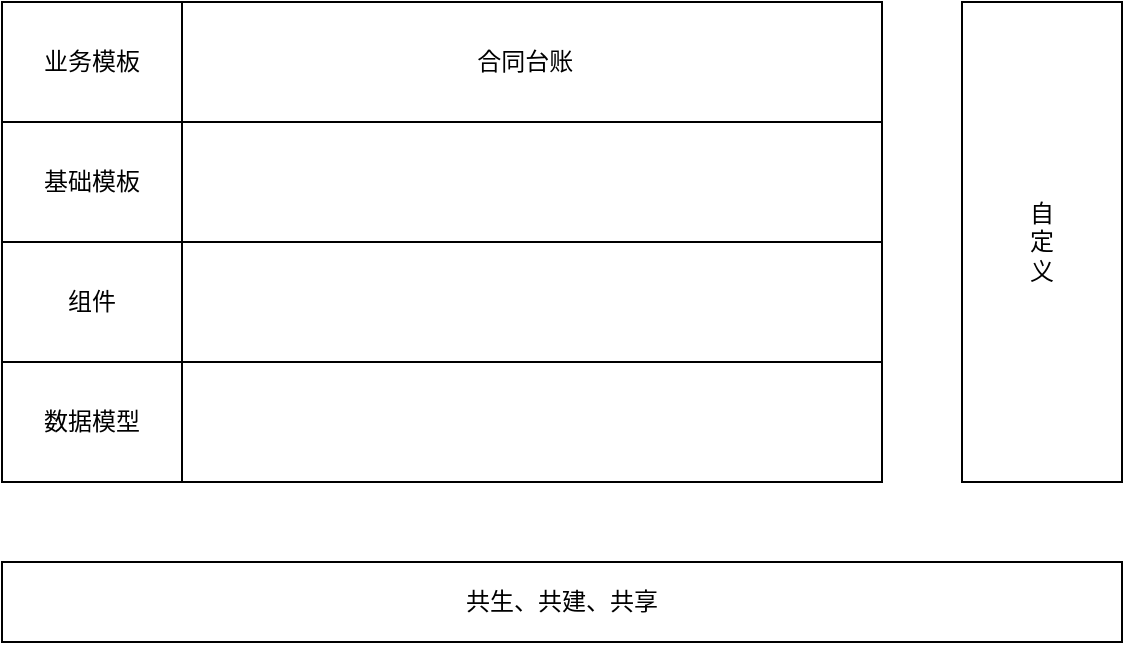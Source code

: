 <mxfile version="24.4.6" type="github">
  <diagram name="第 1 页" id="MpXaoYPO6luv1ldQTwg9">
    <mxGraphModel dx="1434" dy="780" grid="1" gridSize="10" guides="1" tooltips="1" connect="1" arrows="1" fold="1" page="1" pageScale="1" pageWidth="827" pageHeight="1169" math="0" shadow="0">
      <root>
        <mxCell id="0" />
        <mxCell id="1" parent="0" />
        <mxCell id="mtS-2dEVLKQGBcQQ_Z3P-2" value="" style="rounded=0;whiteSpace=wrap;html=1;" parent="1" vertex="1">
          <mxGeometry x="250" y="300" width="350" height="60" as="geometry" />
        </mxCell>
        <mxCell id="mtS-2dEVLKQGBcQQ_Z3P-3" value="" style="rounded=0;whiteSpace=wrap;html=1;" parent="1" vertex="1">
          <mxGeometry x="250" y="240" width="350" height="60" as="geometry" />
        </mxCell>
        <mxCell id="mtS-2dEVLKQGBcQQ_Z3P-4" value="" style="rounded=0;whiteSpace=wrap;html=1;" parent="1" vertex="1">
          <mxGeometry x="250" y="180" width="350" height="60" as="geometry" />
        </mxCell>
        <mxCell id="mtS-2dEVLKQGBcQQ_Z3P-5" value="合同台账&amp;nbsp;&amp;nbsp;" style="rounded=0;whiteSpace=wrap;html=1;" parent="1" vertex="1">
          <mxGeometry x="250" y="120" width="350" height="60" as="geometry" />
        </mxCell>
        <mxCell id="NqTBhjHdbSAGehKnNRe5-1" value="自&lt;div&gt;定&lt;/div&gt;&lt;div&gt;义&lt;/div&gt;" style="rounded=0;whiteSpace=wrap;html=1;" vertex="1" parent="1">
          <mxGeometry x="640" y="120" width="80" height="240" as="geometry" />
        </mxCell>
        <mxCell id="NqTBhjHdbSAGehKnNRe5-2" value="共生、共建、共享" style="rounded=0;whiteSpace=wrap;html=1;" vertex="1" parent="1">
          <mxGeometry x="160" y="400" width="560" height="40" as="geometry" />
        </mxCell>
        <mxCell id="NqTBhjHdbSAGehKnNRe5-3" value="业务模板" style="rounded=0;whiteSpace=wrap;html=1;" vertex="1" parent="1">
          <mxGeometry x="160" y="120" width="90" height="60" as="geometry" />
        </mxCell>
        <mxCell id="NqTBhjHdbSAGehKnNRe5-4" value="基础模板" style="rounded=0;whiteSpace=wrap;html=1;" vertex="1" parent="1">
          <mxGeometry x="160" y="180" width="90" height="60" as="geometry" />
        </mxCell>
        <mxCell id="NqTBhjHdbSAGehKnNRe5-5" value="组件" style="rounded=0;whiteSpace=wrap;html=1;" vertex="1" parent="1">
          <mxGeometry x="160" y="240" width="90" height="60" as="geometry" />
        </mxCell>
        <mxCell id="NqTBhjHdbSAGehKnNRe5-6" value="数据模型" style="rounded=0;whiteSpace=wrap;html=1;" vertex="1" parent="1">
          <mxGeometry x="160" y="300" width="90" height="60" as="geometry" />
        </mxCell>
      </root>
    </mxGraphModel>
  </diagram>
</mxfile>
